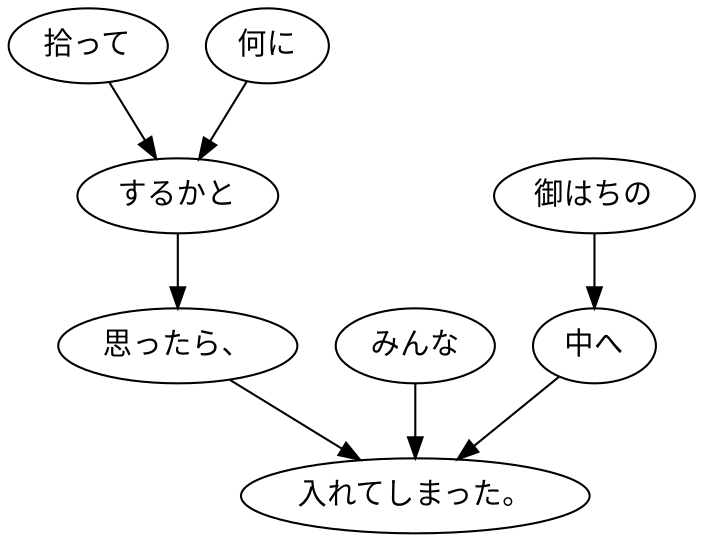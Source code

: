 digraph graph6642 {
	node0 [label="拾って"];
	node1 [label="何に"];
	node2 [label="するかと"];
	node3 [label="思ったら、"];
	node4 [label="みんな"];
	node5 [label="御はちの"];
	node6 [label="中へ"];
	node7 [label="入れてしまった。"];
	node0 -> node2;
	node1 -> node2;
	node2 -> node3;
	node3 -> node7;
	node4 -> node7;
	node5 -> node6;
	node6 -> node7;
}
